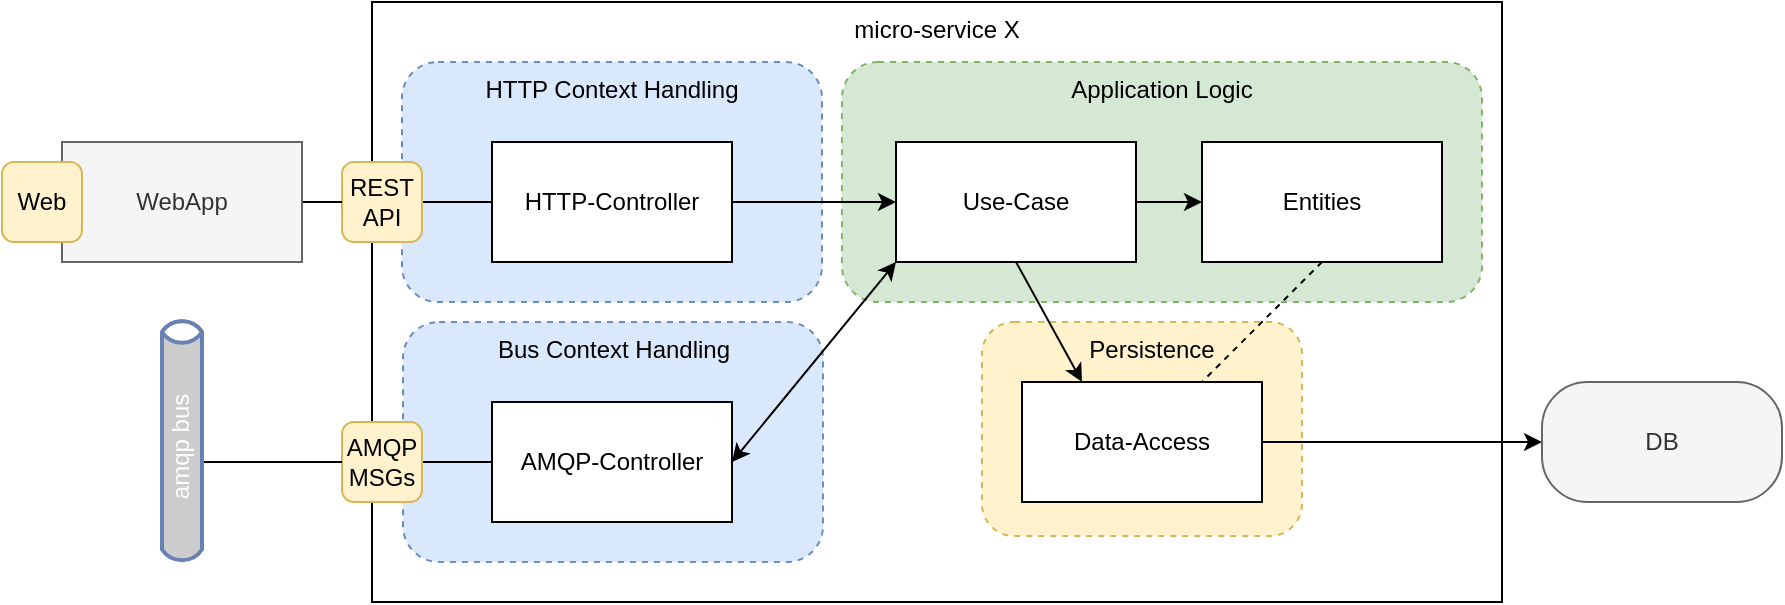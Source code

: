 <mxfile version="17.2.1" type="device"><diagram id="QbA0hwkMjDlmvW1gp2dh" name="Page-1"><mxGraphModel dx="1588" dy="445" grid="0" gridSize="10" guides="1" tooltips="1" connect="1" arrows="1" fold="1" page="0" pageScale="1" pageWidth="827" pageHeight="1169" math="0" shadow="0"><root><mxCell id="0"/><mxCell id="1" parent="0"/><mxCell id="D1ufQwT_ZaABIk-b1CI0-5" value="&lt;span&gt;micro-&lt;/span&gt;&lt;span&gt;service X&lt;/span&gt;" style="rounded=0;whiteSpace=wrap;html=1;verticalAlign=top;" parent="1" vertex="1"><mxGeometry x="262" y="780" width="565" height="300" as="geometry"/></mxCell><mxCell id="D1ufQwT_ZaABIk-b1CI0-6" value="&amp;nbsp; &amp;nbsp;Persistence" style="rounded=1;whiteSpace=wrap;html=1;fillColor=#fff2cc;strokeColor=#d6b656;verticalAlign=top;dashed=1;" parent="1" vertex="1"><mxGeometry x="567" y="940" width="160" height="107" as="geometry"/></mxCell><mxCell id="D1ufQwT_ZaABIk-b1CI0-7" value="Application Logic" style="rounded=1;whiteSpace=wrap;html=1;fillColor=#d5e8d4;strokeColor=#82b366;verticalAlign=top;dashed=1;" parent="1" vertex="1"><mxGeometry x="497" y="810" width="320" height="120" as="geometry"/></mxCell><mxCell id="D1ufQwT_ZaABIk-b1CI0-8" value="HTTP Context Handling" style="rounded=1;whiteSpace=wrap;html=1;fillColor=#dae8fc;strokeColor=#6c8ebf;verticalAlign=top;dashed=1;" parent="1" vertex="1"><mxGeometry x="277" y="810" width="210" height="120" as="geometry"/></mxCell><mxCell id="D1ufQwT_ZaABIk-b1CI0-9" value="WebApp" style="rounded=0;whiteSpace=wrap;html=1;fillColor=#f5f5f5;strokeColor=#666666;fontColor=#333333;" parent="1" vertex="1"><mxGeometry x="107" y="850" width="120" height="60" as="geometry"/></mxCell><mxCell id="D1ufQwT_ZaABIk-b1CI0-11" style="edgeStyle=none;rounded=0;orthogonalLoop=1;jettySize=auto;html=1;entryX=0;entryY=0.5;entryDx=0;entryDy=0;startArrow=none;startFill=0;endArrow=classic;endFill=1;exitX=1;exitY=0.5;exitDx=0;exitDy=0;" parent="1" source="D1ufQwT_ZaABIk-b1CI0-26" target="D1ufQwT_ZaABIk-b1CI0-18" edge="1"><mxGeometry relative="1" as="geometry"><mxPoint x="1017" y="1000" as="sourcePoint"/></mxGeometry></mxCell><mxCell id="D1ufQwT_ZaABIk-b1CI0-12" style="edgeStyle=none;rounded=0;orthogonalLoop=1;jettySize=auto;html=1;exitX=1;exitY=0.5;exitDx=0;exitDy=0;startArrow=none;startFill=0;endArrow=classic;endFill=1;" parent="1" source="D1ufQwT_ZaABIk-b1CI0-13" target="D1ufQwT_ZaABIk-b1CI0-23" edge="1"><mxGeometry relative="1" as="geometry"/></mxCell><mxCell id="D1ufQwT_ZaABIk-b1CI0-13" value="HTTP-Controller" style="rounded=0;whiteSpace=wrap;html=1;" parent="1" vertex="1"><mxGeometry x="322" y="850" width="120" height="60" as="geometry"/></mxCell><mxCell id="D1ufQwT_ZaABIk-b1CI0-14" style="edgeStyle=none;rounded=0;orthogonalLoop=1;jettySize=auto;html=1;exitX=1;exitY=0.5;exitDx=0;exitDy=0;entryX=0;entryY=0.5;entryDx=0;entryDy=0;startArrow=none;startFill=0;endArrow=none;endFill=0;" parent="1" source="D1ufQwT_ZaABIk-b1CI0-15" target="D1ufQwT_ZaABIk-b1CI0-13" edge="1"><mxGeometry relative="1" as="geometry"/></mxCell><mxCell id="D1ufQwT_ZaABIk-b1CI0-15" value="REST&lt;br&gt;API" style="rounded=1;whiteSpace=wrap;html=1;fillColor=#fff2cc;strokeColor=#d6b656;" parent="1" vertex="1"><mxGeometry x="247" y="860" width="40" height="40" as="geometry"/></mxCell><mxCell id="D1ufQwT_ZaABIk-b1CI0-16" style="rounded=0;orthogonalLoop=1;jettySize=auto;html=1;exitX=1;exitY=0.5;exitDx=0;exitDy=0;entryX=0;entryY=0.5;entryDx=0;entryDy=0;endArrow=none;endFill=0;startArrow=none;startFill=0;" parent="1" source="D1ufQwT_ZaABIk-b1CI0-17" target="D1ufQwT_ZaABIk-b1CI0-15" edge="1"><mxGeometry relative="1" as="geometry"/></mxCell><mxCell id="D1ufQwT_ZaABIk-b1CI0-17" value="WebApp" style="rounded=0;whiteSpace=wrap;html=1;fillColor=#f5f5f5;strokeColor=#666666;fontColor=#333333;" parent="1" vertex="1"><mxGeometry x="107" y="850" width="120" height="60" as="geometry"/></mxCell><mxCell id="D1ufQwT_ZaABIk-b1CI0-18" value="DB" style="rounded=1;whiteSpace=wrap;html=1;arcSize=38;fillColor=#f5f5f5;fontColor=#333333;strokeColor=#666666;" parent="1" vertex="1"><mxGeometry x="847" y="970" width="120" height="60" as="geometry"/></mxCell><mxCell id="D1ufQwT_ZaABIk-b1CI0-19" value="Web" style="rounded=1;whiteSpace=wrap;html=1;fillColor=#fff2cc;strokeColor=#d6b656;" parent="1" vertex="1"><mxGeometry x="77" y="860" width="40" height="40" as="geometry"/></mxCell><mxCell id="D1ufQwT_ZaABIk-b1CI0-20" style="edgeStyle=none;rounded=0;orthogonalLoop=1;jettySize=auto;html=1;exitX=0.5;exitY=1;exitDx=0;exitDy=0;startArrow=none;startFill=0;endArrow=classic;endFill=1;entryX=0.25;entryY=0;entryDx=0;entryDy=0;" parent="1" source="D1ufQwT_ZaABIk-b1CI0-23" target="D1ufQwT_ZaABIk-b1CI0-26" edge="1"><mxGeometry relative="1" as="geometry"/></mxCell><mxCell id="D1ufQwT_ZaABIk-b1CI0-21" value="" style="edgeStyle=none;rounded=0;orthogonalLoop=1;jettySize=auto;html=1;startArrow=none;startFill=0;endArrow=classic;endFill=1;exitX=1;exitY=0.5;exitDx=0;exitDy=0;entryX=0;entryY=0.5;entryDx=0;entryDy=0;" parent="1" source="D1ufQwT_ZaABIk-b1CI0-23" target="D1ufQwT_ZaABIk-b1CI0-25" edge="1"><mxGeometry relative="1" as="geometry"><mxPoint x="677" y="660" as="sourcePoint"/></mxGeometry></mxCell><mxCell id="D1ufQwT_ZaABIk-b1CI0-23" value="Use-Case" style="rounded=0;whiteSpace=wrap;html=1;" parent="1" vertex="1"><mxGeometry x="524" y="850" width="120" height="60" as="geometry"/></mxCell><mxCell id="D1ufQwT_ZaABIk-b1CI0-33" style="edgeStyle=none;rounded=0;orthogonalLoop=1;jettySize=auto;html=1;exitX=0.5;exitY=1;exitDx=0;exitDy=0;endArrow=none;endFill=0;dashed=1;" parent="1" source="D1ufQwT_ZaABIk-b1CI0-25" target="D1ufQwT_ZaABIk-b1CI0-26" edge="1"><mxGeometry relative="1" as="geometry"/></mxCell><mxCell id="D1ufQwT_ZaABIk-b1CI0-25" value="Entities" style="rounded=0;whiteSpace=wrap;html=1;" parent="1" vertex="1"><mxGeometry x="677" y="850" width="120" height="60" as="geometry"/></mxCell><mxCell id="D1ufQwT_ZaABIk-b1CI0-26" value="Data-Access" style="rounded=0;whiteSpace=wrap;html=1;" parent="1" vertex="1"><mxGeometry x="587" y="970" width="120" height="60" as="geometry"/></mxCell><mxCell id="RMG0mfSu1CTxKPlVbpGU-21" value="Bus Context Handling" style="rounded=1;whiteSpace=wrap;html=1;fillColor=#dae8fc;strokeColor=#6c8ebf;verticalAlign=top;dashed=1;" parent="1" vertex="1"><mxGeometry x="277.5" y="940" width="210" height="120" as="geometry"/></mxCell><mxCell id="RMG0mfSu1CTxKPlVbpGU-23" style="rounded=0;orthogonalLoop=1;jettySize=auto;html=1;exitX=1;exitY=0.5;exitDx=0;exitDy=0;entryX=0;entryY=1;entryDx=0;entryDy=0;startArrow=classic;startFill=1;" parent="1" source="RMG0mfSu1CTxKPlVbpGU-22" target="D1ufQwT_ZaABIk-b1CI0-23" edge="1"><mxGeometry relative="1" as="geometry"/></mxCell><mxCell id="RMG0mfSu1CTxKPlVbpGU-25" style="edgeStyle=none;rounded=0;orthogonalLoop=1;jettySize=auto;html=1;exitX=0;exitY=0.5;exitDx=0;exitDy=0;startArrow=none;startFill=0;endArrow=none;endFill=0;" parent="1" source="RMG0mfSu1CTxKPlVbpGU-22" target="RMG0mfSu1CTxKPlVbpGU-24" edge="1"><mxGeometry relative="1" as="geometry"/></mxCell><mxCell id="RMG0mfSu1CTxKPlVbpGU-22" value="AMQP-Controller" style="rounded=0;whiteSpace=wrap;html=1;" parent="1" vertex="1"><mxGeometry x="322" y="980" width="120" height="60" as="geometry"/></mxCell><mxCell id="RMG0mfSu1CTxKPlVbpGU-24" value="AMQP&lt;br&gt;MSGs" style="rounded=1;whiteSpace=wrap;html=1;fillColor=#fff2cc;strokeColor=#d6b656;" parent="1" vertex="1"><mxGeometry x="247" y="990" width="40" height="40" as="geometry"/></mxCell><mxCell id="RMG0mfSu1CTxKPlVbpGU-27" style="edgeStyle=none;rounded=0;orthogonalLoop=1;jettySize=auto;html=1;entryX=0;entryY=0.5;entryDx=0;entryDy=0;startArrow=none;startFill=0;endArrow=none;endFill=0;" parent="1" source="RMG0mfSu1CTxKPlVbpGU-28" target="RMG0mfSu1CTxKPlVbpGU-24" edge="1"><mxGeometry relative="1" as="geometry"><mxPoint x="227.0" y="1010" as="sourcePoint"/></mxGeometry></mxCell><mxCell id="RMG0mfSu1CTxKPlVbpGU-28" value="amqp bus&amp;nbsp;&amp;nbsp;" style="html=1;outlineConnect=0;fillColor=#CCCCCC;strokeColor=#6881B3;gradientColor=none;gradientDirection=north;strokeWidth=2;shape=mxgraph.networks.bus;gradientColor=none;gradientDirection=north;fontColor=#ffffff;perimeter=backbonePerimeter;backboneSize=20;rotation=-90;verticalAlign=middle;horizontal=1;" parent="1" vertex="1"><mxGeometry x="104.63" y="989.37" width="124.75" height="20" as="geometry"/></mxCell></root></mxGraphModel></diagram></mxfile>